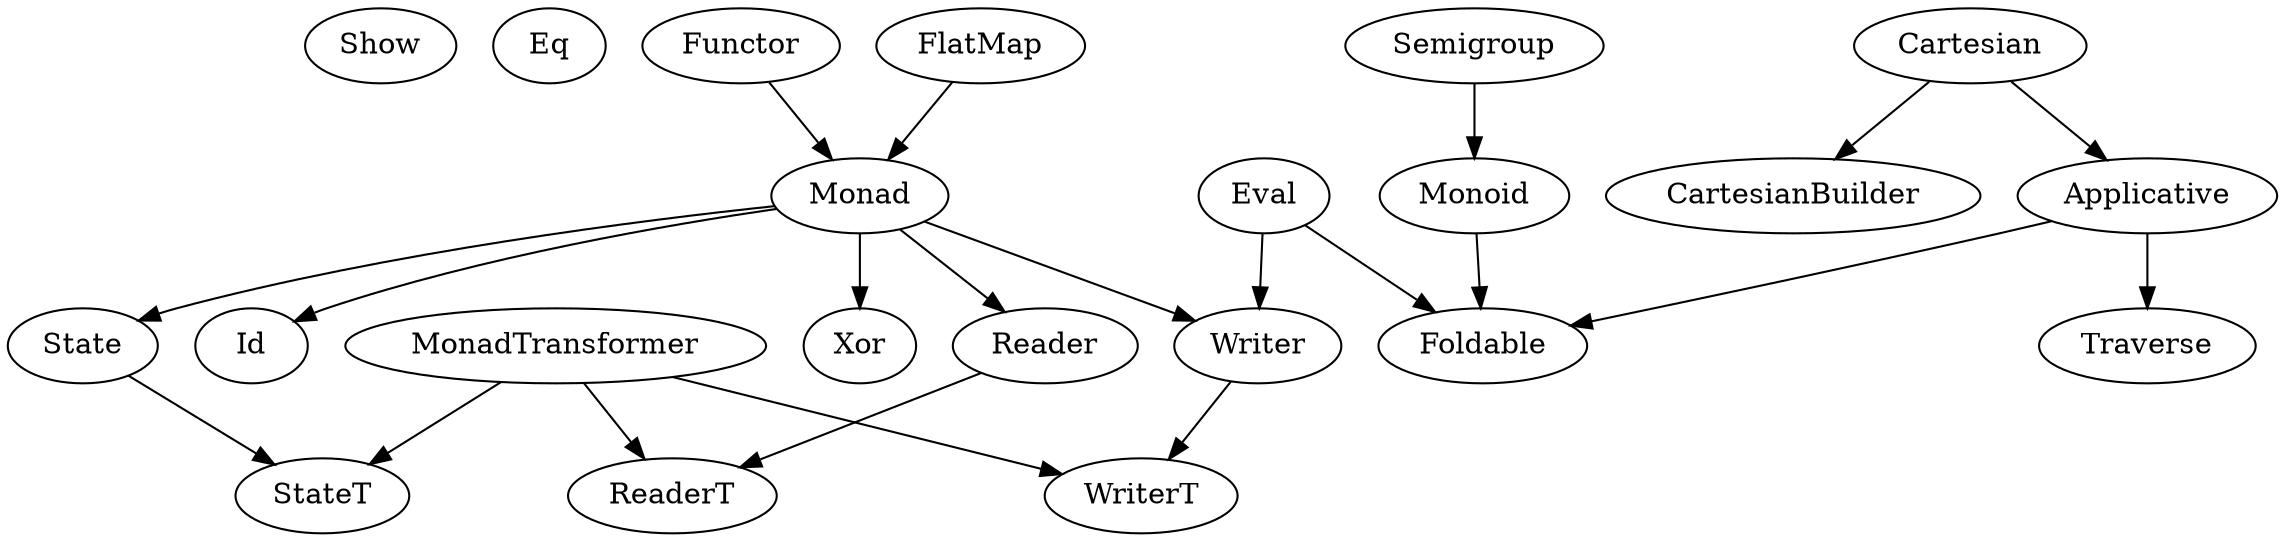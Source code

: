 digraph G {

  Show;
  Eq;

  // --------------------

  Monoid;

  Semigroup -> Monoid;

  // --------------------

  Eval;

  // --------------------

  Foldable;

  Eval        -> Foldable;
  Monoid      -> Foldable;
  Applicative -> Foldable;

  // --------------------

  Monad;

  Functor -> Monad;
  FlatMap -> Monad;

  Monad -> Id;
  Monad -> Xor;
  Monad -> Reader;
  Monad -> Writer;
  Monad -> State;

  Eval -> Writer;

  // --------------------

  MonadTransformer;

  MonadTransformer -> ReaderT;
  MonadTransformer -> WriterT;
  MonadTransformer -> StateT;

  Reader -> ReaderT;
  Writer -> WriterT;
  State  -> StateT;

  // --------------------

  Applicative;
  Cartesian;
  Traverse;

  Cartesian -> Applicative;
  Cartesian -> CartesianBuilder;
  Applicative -> Traverse;

}
